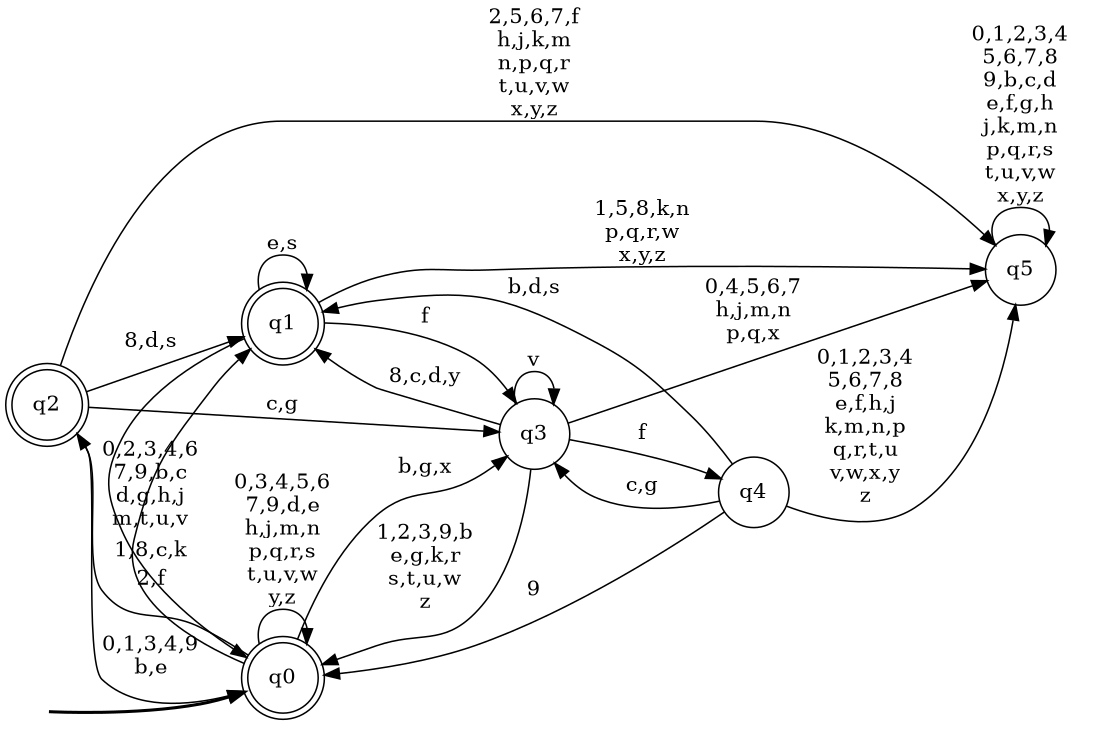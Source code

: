 digraph BlueStar {
__start0 [style = invis, shape = none, label = "", width = 0, height = 0];

rankdir=LR;
size="8,5";

s0 [style="rounded,filled", color="black", fillcolor="white" shape="doublecircle", label="q0"];
s1 [style="rounded,filled", color="black", fillcolor="white" shape="doublecircle", label="q1"];
s2 [style="rounded,filled", color="black", fillcolor="white" shape="doublecircle", label="q2"];
s3 [style="filled", color="black", fillcolor="white" shape="circle", label="q3"];
s4 [style="filled", color="black", fillcolor="white" shape="circle", label="q4"];
s5 [style="filled", color="black", fillcolor="white" shape="circle", label="q5"];
subgraph cluster_main { 
	graph [pad=".75", ranksep="0.15", nodesep="0.15"];
	 style=invis; 
	__start0 -> s0 [penwidth=2];
}
s0 -> s0 [label="0,3,4,5,6\n7,9,d,e\nh,j,m,n\np,q,r,s\nt,u,v,w\ny,z"];
s0 -> s1 [label="1,8,c,k"];
s0 -> s2 [label="2,f"];
s0 -> s3 [label="b,g,x"];
s1 -> s0 [label="0,2,3,4,6\n7,9,b,c\nd,g,h,j\nm,t,u,v"];
s1 -> s1 [label="e,s"];
s1 -> s3 [label="f"];
s1 -> s5 [label="1,5,8,k,n\np,q,r,w\nx,y,z"];
s2 -> s0 [label="0,1,3,4,9\nb,e"];
s2 -> s1 [label="8,d,s"];
s2 -> s3 [label="c,g"];
s2 -> s5 [label="2,5,6,7,f\nh,j,k,m\nn,p,q,r\nt,u,v,w\nx,y,z"];
s3 -> s0 [label="1,2,3,9,b\ne,g,k,r\ns,t,u,w\nz"];
s3 -> s1 [label="8,c,d,y"];
s3 -> s3 [label="v"];
s3 -> s4 [label="f"];
s3 -> s5 [label="0,4,5,6,7\nh,j,m,n\np,q,x"];
s4 -> s0 [label="9"];
s4 -> s1 [label="b,d,s"];
s4 -> s3 [label="c,g"];
s4 -> s5 [label="0,1,2,3,4\n5,6,7,8\ne,f,h,j\nk,m,n,p\nq,r,t,u\nv,w,x,y\nz"];
s5 -> s5 [label="0,1,2,3,4\n5,6,7,8\n9,b,c,d\ne,f,g,h\nj,k,m,n\np,q,r,s\nt,u,v,w\nx,y,z"];

}